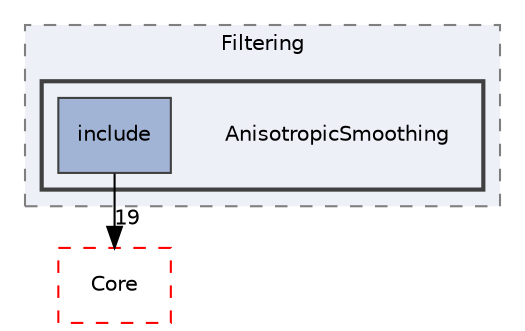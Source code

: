 digraph "AnisotropicSmoothing"
{
 // LATEX_PDF_SIZE
  edge [fontname="Helvetica",fontsize="10",labelfontname="Helvetica",labelfontsize="10"];
  node [fontname="Helvetica",fontsize="10",shape=record];
  compound=true
  subgraph clusterdir_6724b11ef9ad676a0a0c31463bff1d93 {
    graph [ bgcolor="#edf0f7", pencolor="grey50", style="filled,dashed,", label="Filtering", fontname="Helvetica", fontsize="10", URL="dir_6724b11ef9ad676a0a0c31463bff1d93.html"]
  subgraph clusterdir_af58e6114253ac7fa21c5f6f4e65af96 {
    graph [ bgcolor="#edf0f7", pencolor="grey25", style="filled,bold,", label="", fontname="Helvetica", fontsize="10", URL="dir_af58e6114253ac7fa21c5f6f4e65af96.html"]
    dir_af58e6114253ac7fa21c5f6f4e65af96 [shape=plaintext, label="AnisotropicSmoothing"];
  dir_01a689c133147d1b957eb1fa7d8012c5 [shape=box, label="include", style="filled,", fillcolor="#a2b4d6", color="grey25", URL="dir_01a689c133147d1b957eb1fa7d8012c5.html"];
  }
  }
  dir_cac7f9cecb9aa42a0bd05452dddd8a21 [shape=box, label="Core", style="dashed,", fillcolor="#edf0f7", color="red", URL="dir_cac7f9cecb9aa42a0bd05452dddd8a21.html"];
  dir_01a689c133147d1b957eb1fa7d8012c5->dir_cac7f9cecb9aa42a0bd05452dddd8a21 [headlabel="19", labeldistance=1.5 headhref="dir_000073_000014.html"];
}
